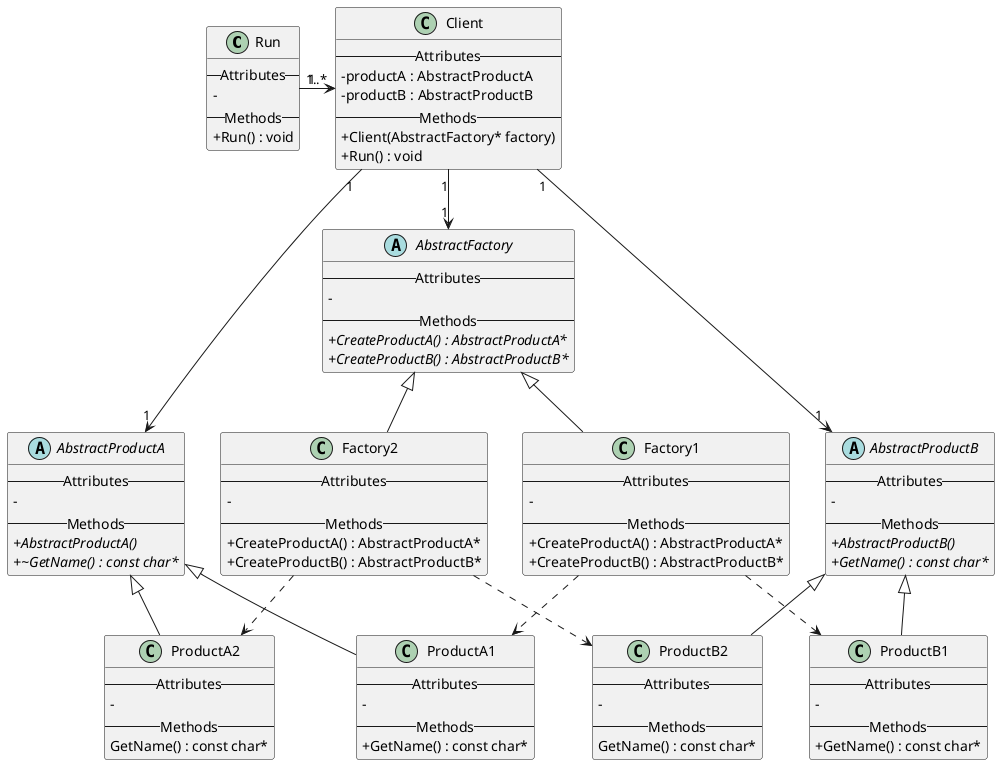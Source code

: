 @startuml
skinparam classAttributeIconSize 0

class Run {
--Attributes--
-
--Methods--
+Run() : void
}

class Client {
--Attributes--
-productA : AbstractProductA
-productB : AbstractProductB
--Methods--
+Client(AbstractFactory* factory)
+Run() : void	
}

abstract class AbstractFactory {
--Attributes--
-
--Methods--
{abstract} +CreateProductA() : AbstractProductA*
{abstract} +CreateProductB() : AbstractProductB*
}

class Factory1 {
--Attributes--
-
--Methods--
+CreateProductA() : AbstractProductA*
+CreateProductB() : AbstractProductB*
}

class Factory2 {
--Attributes--
-
--Methods--
+CreateProductA() : AbstractProductA*
+CreateProductB() : AbstractProductB*
}

abstract class AbstractProductA {
--Attributes--
-
--Methods--
{abstract} +AbstractProductA()
{abstract} +~GetName() : const char*
}

class ProductA1 {
--Attributes--
-
--Methods--
+GetName() : const char*
}

class ProductA2 {
--Attributes--
-
--Methods--
GetName() : const char*
}

abstract class AbstractProductB {
--Attributes--
-
--Methods--
{abstract} +AbstractProductB()
{abstract} +GetName() : const char*
}

class ProductB1 {
--Attributes--
-
--Methods--
+GetName() : const char*
}

class ProductB2 {
--Attributes--
-
--Methods--
GetName() : const char*
}

AbstractFactory <|-- Factory1
AbstractFactory <|-- Factory2

AbstractProductA <|-- ProductA1
AbstractProductA <|-- ProductA2

AbstractProductB <|-- ProductB1
AbstractProductB <|-- ProductB2

Run "1" -right-> "1..*" Client

Client "1" --> "1" AbstractFactory

Client "1" --> "1" AbstractProductA
Client "1" --> "1" AbstractProductB

Factory1 ..> ProductA1
Factory1 ..> ProductB1
Factory2 ..> ProductA2
Factory2 ..> ProductB2


@enduml
